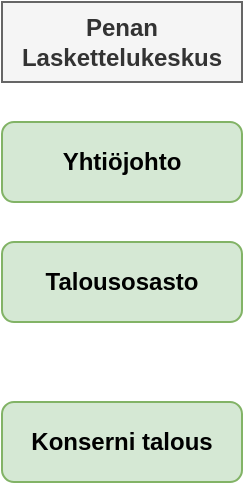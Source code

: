<mxfile version="20.3.0" type="github">
  <diagram id="o_9UratccnNTIB895HP3" name="Page-1">
    <mxGraphModel dx="868" dy="450" grid="1" gridSize="10" guides="1" tooltips="1" connect="1" arrows="1" fold="1" page="1" pageScale="1" pageWidth="850" pageHeight="1100" math="0" shadow="0">
      <root>
        <mxCell id="0" />
        <mxCell id="1" parent="0" />
        <mxCell id="fh2ef5qrdviW-wOhZryx-2" value="&lt;font style=&quot;vertical-align: inherit;&quot;&gt;&lt;font style=&quot;vertical-align: inherit;&quot;&gt;&lt;b&gt;Penan Laskettelukeskus&lt;/b&gt;&lt;/font&gt;&lt;/font&gt;" style="rounded=0;whiteSpace=wrap;html=1;fillColor=#f5f5f5;fontColor=#333333;strokeColor=#666666;" vertex="1" parent="1">
          <mxGeometry x="240" width="120" height="40" as="geometry" />
        </mxCell>
        <mxCell id="fh2ef5qrdviW-wOhZryx-3" value="&lt;font style=&quot;vertical-align: inherit;&quot;&gt;&lt;font style=&quot;vertical-align: inherit;&quot;&gt;&lt;b&gt;Yhtiöjohto&lt;/b&gt;&lt;/font&gt;&lt;/font&gt;" style="rounded=1;whiteSpace=wrap;html=1;fillColor=#d5e8d4;strokeColor=#82b366;" vertex="1" parent="1">
          <mxGeometry x="240" y="60" width="120" height="40" as="geometry" />
        </mxCell>
        <mxCell id="fh2ef5qrdviW-wOhZryx-4" value="&lt;font style=&quot;vertical-align: inherit;&quot;&gt;&lt;font style=&quot;vertical-align: inherit;&quot;&gt;&lt;b&gt;Talousosasto&lt;/b&gt;&lt;/font&gt;&lt;/font&gt;" style="rounded=1;whiteSpace=wrap;html=1;fillColor=#d5e8d4;strokeColor=#82b366;" vertex="1" parent="1">
          <mxGeometry x="240" y="120" width="120" height="40" as="geometry" />
        </mxCell>
        <mxCell id="fh2ef5qrdviW-wOhZryx-5" value="&lt;b&gt;Konserni talous&lt;/b&gt;" style="rounded=1;whiteSpace=wrap;html=1;fillColor=#d5e8d4;strokeColor=#82b366;" vertex="1" parent="1">
          <mxGeometry x="240" y="200" width="120" height="40" as="geometry" />
        </mxCell>
      </root>
    </mxGraphModel>
  </diagram>
</mxfile>
